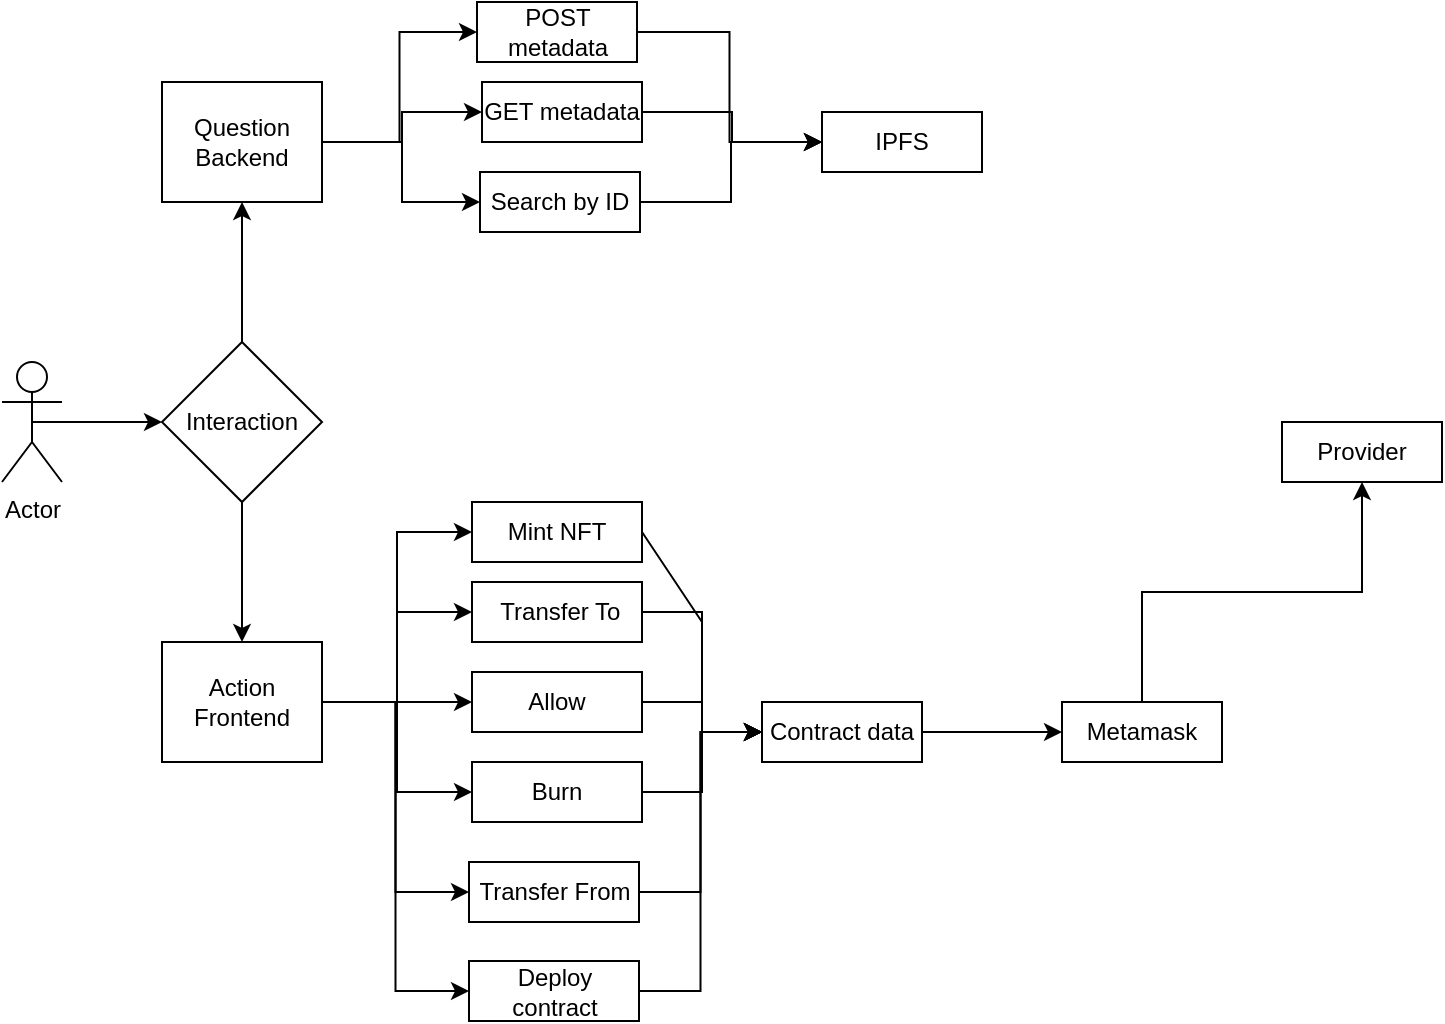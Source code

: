 <mxfile version="20.1.1" type="device"><diagram id="C5RBs43oDa-KdzZeNtuy" name="Page-1"><mxGraphModel dx="1035" dy="768" grid="1" gridSize="10" guides="1" tooltips="1" connect="1" arrows="1" fold="1" page="1" pageScale="1" pageWidth="827" pageHeight="1169" math="0" shadow="0"><root><mxCell id="WIyWlLk6GJQsqaUBKTNV-0"/><mxCell id="WIyWlLk6GJQsqaUBKTNV-1" parent="WIyWlLk6GJQsqaUBKTNV-0"/><mxCell id="dCN2O5XZOFiQcNn65Ni0-1" value="Actor" style="shape=umlActor;verticalLabelPosition=bottom;verticalAlign=top;html=1;outlineConnect=0;" parent="WIyWlLk6GJQsqaUBKTNV-1" vertex="1"><mxGeometry x="20" y="270" width="30" height="60" as="geometry"/></mxCell><mxCell id="dCN2O5XZOFiQcNn65Ni0-2" value="Interaction" style="rhombus;whiteSpace=wrap;html=1;" parent="WIyWlLk6GJQsqaUBKTNV-1" vertex="1"><mxGeometry x="100" y="260" width="80" height="80" as="geometry"/></mxCell><mxCell id="dCN2O5XZOFiQcNn65Ni0-3" value="" style="endArrow=classic;html=1;rounded=0;exitX=0.5;exitY=0.5;exitDx=0;exitDy=0;exitPerimeter=0;" parent="WIyWlLk6GJQsqaUBKTNV-1" source="dCN2O5XZOFiQcNn65Ni0-1" target="dCN2O5XZOFiQcNn65Ni0-2" edge="1"><mxGeometry width="50" height="50" relative="1" as="geometry"><mxPoint x="400" y="360" as="sourcePoint"/><mxPoint x="450" y="310" as="targetPoint"/></mxGeometry></mxCell><mxCell id="dCN2O5XZOFiQcNn65Ni0-9" value="" style="edgeStyle=orthogonalEdgeStyle;rounded=0;orthogonalLoop=1;jettySize=auto;html=1;entryX=0;entryY=0.5;entryDx=0;entryDy=0;" parent="WIyWlLk6GJQsqaUBKTNV-1" source="dCN2O5XZOFiQcNn65Ni0-4" target="dCN2O5XZOFiQcNn65Ni0-8" edge="1"><mxGeometry relative="1" as="geometry"/></mxCell><mxCell id="dCN2O5XZOFiQcNn65Ni0-13" style="edgeStyle=orthogonalEdgeStyle;rounded=0;orthogonalLoop=1;jettySize=auto;html=1;exitX=1;exitY=0.5;exitDx=0;exitDy=0;entryX=0;entryY=0.5;entryDx=0;entryDy=0;" parent="WIyWlLk6GJQsqaUBKTNV-1" source="dCN2O5XZOFiQcNn65Ni0-4" target="dCN2O5XZOFiQcNn65Ni0-12" edge="1"><mxGeometry relative="1" as="geometry"/></mxCell><mxCell id="dCN2O5XZOFiQcNn65Ni0-15" style="edgeStyle=orthogonalEdgeStyle;rounded=0;orthogonalLoop=1;jettySize=auto;html=1;exitX=1;exitY=0.5;exitDx=0;exitDy=0;entryX=0;entryY=0.5;entryDx=0;entryDy=0;" parent="WIyWlLk6GJQsqaUBKTNV-1" source="dCN2O5XZOFiQcNn65Ni0-4" target="dCN2O5XZOFiQcNn65Ni0-14" edge="1"><mxGeometry relative="1" as="geometry"/></mxCell><mxCell id="dCN2O5XZOFiQcNn65Ni0-17" style="edgeStyle=orthogonalEdgeStyle;rounded=0;orthogonalLoop=1;jettySize=auto;html=1;exitX=1;exitY=0.5;exitDx=0;exitDy=0;entryX=0;entryY=0.5;entryDx=0;entryDy=0;" parent="WIyWlLk6GJQsqaUBKTNV-1" source="dCN2O5XZOFiQcNn65Ni0-4" target="dCN2O5XZOFiQcNn65Ni0-16" edge="1"><mxGeometry relative="1" as="geometry"/></mxCell><mxCell id="dCN2O5XZOFiQcNn65Ni0-27" style="edgeStyle=orthogonalEdgeStyle;rounded=0;orthogonalLoop=1;jettySize=auto;html=1;exitX=1;exitY=0.5;exitDx=0;exitDy=0;entryX=0;entryY=0.5;entryDx=0;entryDy=0;" parent="WIyWlLk6GJQsqaUBKTNV-1" source="dCN2O5XZOFiQcNn65Ni0-4" target="dCN2O5XZOFiQcNn65Ni0-26" edge="1"><mxGeometry relative="1" as="geometry"/></mxCell><mxCell id="nLzRur7vBMSheoztbCv3-5" style="edgeStyle=orthogonalEdgeStyle;rounded=0;orthogonalLoop=1;jettySize=auto;html=1;exitX=1;exitY=0.5;exitDx=0;exitDy=0;entryX=0;entryY=0.5;entryDx=0;entryDy=0;" parent="WIyWlLk6GJQsqaUBKTNV-1" source="dCN2O5XZOFiQcNn65Ni0-4" target="nLzRur7vBMSheoztbCv3-4" edge="1"><mxGeometry relative="1" as="geometry"/></mxCell><mxCell id="dCN2O5XZOFiQcNn65Ni0-4" value="Action&lt;br&gt;Frontend" style="rounded=0;whiteSpace=wrap;html=1;" parent="WIyWlLk6GJQsqaUBKTNV-1" vertex="1"><mxGeometry x="100" y="410" width="80" height="60" as="geometry"/></mxCell><mxCell id="dCN2O5XZOFiQcNn65Ni0-11" value="" style="edgeStyle=orthogonalEdgeStyle;rounded=0;orthogonalLoop=1;jettySize=auto;html=1;entryX=0;entryY=0.5;entryDx=0;entryDy=0;" parent="WIyWlLk6GJQsqaUBKTNV-1" source="dCN2O5XZOFiQcNn65Ni0-5" target="dCN2O5XZOFiQcNn65Ni0-10" edge="1"><mxGeometry relative="1" as="geometry"/></mxCell><mxCell id="nLzRur7vBMSheoztbCv3-8" style="edgeStyle=orthogonalEdgeStyle;rounded=0;orthogonalLoop=1;jettySize=auto;html=1;exitX=1;exitY=0.5;exitDx=0;exitDy=0;entryX=0;entryY=0.5;entryDx=0;entryDy=0;" parent="WIyWlLk6GJQsqaUBKTNV-1" source="dCN2O5XZOFiQcNn65Ni0-5" target="nLzRur7vBMSheoztbCv3-7" edge="1"><mxGeometry relative="1" as="geometry"/></mxCell><mxCell id="dCN2O5XZOFiQcNn65Ni0-5" value="Question&lt;br&gt;Backend" style="rounded=0;whiteSpace=wrap;html=1;" parent="WIyWlLk6GJQsqaUBKTNV-1" vertex="1"><mxGeometry x="100" y="130" width="80" height="60" as="geometry"/></mxCell><mxCell id="dCN2O5XZOFiQcNn65Ni0-6" value="" style="endArrow=classic;html=1;rounded=0;exitX=0.5;exitY=0;exitDx=0;exitDy=0;entryX=0.5;entryY=1;entryDx=0;entryDy=0;" parent="WIyWlLk6GJQsqaUBKTNV-1" source="dCN2O5XZOFiQcNn65Ni0-2" target="dCN2O5XZOFiQcNn65Ni0-5" edge="1"><mxGeometry width="50" height="50" relative="1" as="geometry"><mxPoint x="400" y="360" as="sourcePoint"/><mxPoint x="450" y="310" as="targetPoint"/></mxGeometry></mxCell><mxCell id="dCN2O5XZOFiQcNn65Ni0-7" value="" style="endArrow=classic;html=1;rounded=0;exitX=0.5;exitY=1;exitDx=0;exitDy=0;entryX=0.5;entryY=0;entryDx=0;entryDy=0;" parent="WIyWlLk6GJQsqaUBKTNV-1" source="dCN2O5XZOFiQcNn65Ni0-2" target="dCN2O5XZOFiQcNn65Ni0-4" edge="1"><mxGeometry width="50" height="50" relative="1" as="geometry"><mxPoint x="400" y="360" as="sourcePoint"/><mxPoint x="450" y="310" as="targetPoint"/></mxGeometry></mxCell><mxCell id="dCN2O5XZOFiQcNn65Ni0-8" value="Mint NFT" style="rounded=0;whiteSpace=wrap;html=1;" parent="WIyWlLk6GJQsqaUBKTNV-1" vertex="1"><mxGeometry x="255" y="340" width="85" height="30" as="geometry"/></mxCell><mxCell id="dCN2O5XZOFiQcNn65Ni0-32" style="edgeStyle=orthogonalEdgeStyle;rounded=0;orthogonalLoop=1;jettySize=auto;html=1;exitX=1;exitY=0.5;exitDx=0;exitDy=0;entryX=0;entryY=0.5;entryDx=0;entryDy=0;" parent="WIyWlLk6GJQsqaUBKTNV-1" source="dCN2O5XZOFiQcNn65Ni0-10" target="dCN2O5XZOFiQcNn65Ni0-31" edge="1"><mxGeometry relative="1" as="geometry"/></mxCell><mxCell id="dCN2O5XZOFiQcNn65Ni0-10" value="GET metadata" style="rounded=0;whiteSpace=wrap;html=1;" parent="WIyWlLk6GJQsqaUBKTNV-1" vertex="1"><mxGeometry x="260" y="130" width="80" height="30" as="geometry"/></mxCell><mxCell id="dCN2O5XZOFiQcNn65Ni0-37" style="edgeStyle=orthogonalEdgeStyle;rounded=0;orthogonalLoop=1;jettySize=auto;html=1;exitX=1;exitY=0.5;exitDx=0;exitDy=0;entryX=0;entryY=0.5;entryDx=0;entryDy=0;" parent="WIyWlLk6GJQsqaUBKTNV-1" source="dCN2O5XZOFiQcNn65Ni0-12" target="dCN2O5XZOFiQcNn65Ni0-35" edge="1"><mxGeometry relative="1" as="geometry"><mxPoint x="390" y="350" as="targetPoint"/></mxGeometry></mxCell><mxCell id="dCN2O5XZOFiQcNn65Ni0-12" value="&amp;nbsp;Transfer To" style="rounded=0;whiteSpace=wrap;html=1;" parent="WIyWlLk6GJQsqaUBKTNV-1" vertex="1"><mxGeometry x="255" y="380" width="85" height="30" as="geometry"/></mxCell><mxCell id="dCN2O5XZOFiQcNn65Ni0-38" style="edgeStyle=orthogonalEdgeStyle;rounded=0;orthogonalLoop=1;jettySize=auto;html=1;exitX=1;exitY=0.5;exitDx=0;exitDy=0;entryX=0;entryY=0.5;entryDx=0;entryDy=0;" parent="WIyWlLk6GJQsqaUBKTNV-1" source="dCN2O5XZOFiQcNn65Ni0-14" target="dCN2O5XZOFiQcNn65Ni0-35" edge="1"><mxGeometry relative="1" as="geometry"/></mxCell><mxCell id="dCN2O5XZOFiQcNn65Ni0-14" value="Allow" style="rounded=0;whiteSpace=wrap;html=1;" parent="WIyWlLk6GJQsqaUBKTNV-1" vertex="1"><mxGeometry x="255" y="425" width="85" height="30" as="geometry"/></mxCell><mxCell id="dCN2O5XZOFiQcNn65Ni0-39" style="edgeStyle=orthogonalEdgeStyle;rounded=0;orthogonalLoop=1;jettySize=auto;html=1;exitX=1;exitY=0.5;exitDx=0;exitDy=0;" parent="WIyWlLk6GJQsqaUBKTNV-1" source="dCN2O5XZOFiQcNn65Ni0-16" target="dCN2O5XZOFiQcNn65Ni0-35" edge="1"><mxGeometry relative="1" as="geometry"/></mxCell><mxCell id="dCN2O5XZOFiQcNn65Ni0-16" value="Burn" style="rounded=0;whiteSpace=wrap;html=1;" parent="WIyWlLk6GJQsqaUBKTNV-1" vertex="1"><mxGeometry x="255" y="470" width="85" height="30" as="geometry"/></mxCell><mxCell id="dCN2O5XZOFiQcNn65Ni0-33" style="edgeStyle=orthogonalEdgeStyle;rounded=0;orthogonalLoop=1;jettySize=auto;html=1;exitX=1;exitY=0.5;exitDx=0;exitDy=0;entryX=0;entryY=0.5;entryDx=0;entryDy=0;" parent="WIyWlLk6GJQsqaUBKTNV-1" source="dCN2O5XZOFiQcNn65Ni0-18" target="dCN2O5XZOFiQcNn65Ni0-31" edge="1"><mxGeometry relative="1" as="geometry"><mxPoint x="390" y="160" as="targetPoint"/></mxGeometry></mxCell><mxCell id="dCN2O5XZOFiQcNn65Ni0-18" value="Search by ID" style="rounded=0;whiteSpace=wrap;html=1;" parent="WIyWlLk6GJQsqaUBKTNV-1" vertex="1"><mxGeometry x="259" y="175" width="80" height="30" as="geometry"/></mxCell><mxCell id="dCN2O5XZOFiQcNn65Ni0-22" value="" style="endArrow=classic;html=1;rounded=0;entryX=0;entryY=0.5;entryDx=0;entryDy=0;" parent="WIyWlLk6GJQsqaUBKTNV-1" target="dCN2O5XZOFiQcNn65Ni0-18" edge="1"><mxGeometry width="50" height="50" relative="1" as="geometry"><mxPoint x="220" y="160" as="sourcePoint"/><mxPoint x="450" y="290" as="targetPoint"/><Array as="points"><mxPoint x="220" y="190"/></Array></mxGeometry></mxCell><mxCell id="dCN2O5XZOFiQcNn65Ni0-43" style="edgeStyle=orthogonalEdgeStyle;rounded=0;orthogonalLoop=1;jettySize=auto;html=1;exitX=1;exitY=0.5;exitDx=0;exitDy=0;entryX=0;entryY=0.5;entryDx=0;entryDy=0;" parent="WIyWlLk6GJQsqaUBKTNV-1" source="dCN2O5XZOFiQcNn65Ni0-26" target="dCN2O5XZOFiQcNn65Ni0-35" edge="1"><mxGeometry relative="1" as="geometry"/></mxCell><mxCell id="dCN2O5XZOFiQcNn65Ni0-26" value="Transfer From" style="rounded=0;whiteSpace=wrap;html=1;" parent="WIyWlLk6GJQsqaUBKTNV-1" vertex="1"><mxGeometry x="253.5" y="520" width="85" height="30" as="geometry"/></mxCell><mxCell id="dCN2O5XZOFiQcNn65Ni0-31" value="IPFS" style="rounded=0;whiteSpace=wrap;html=1;" parent="WIyWlLk6GJQsqaUBKTNV-1" vertex="1"><mxGeometry x="430" y="145" width="80" height="30" as="geometry"/></mxCell><mxCell id="dCN2O5XZOFiQcNn65Ni0-47" style="edgeStyle=orthogonalEdgeStyle;rounded=0;orthogonalLoop=1;jettySize=auto;html=1;entryX=0;entryY=0.5;entryDx=0;entryDy=0;" parent="WIyWlLk6GJQsqaUBKTNV-1" source="dCN2O5XZOFiQcNn65Ni0-35" target="dCN2O5XZOFiQcNn65Ni0-46" edge="1"><mxGeometry relative="1" as="geometry"><mxPoint x="510" y="427.5" as="sourcePoint"/></mxGeometry></mxCell><mxCell id="dCN2O5XZOFiQcNn65Ni0-35" value="Contract data" style="rounded=0;whiteSpace=wrap;html=1;" parent="WIyWlLk6GJQsqaUBKTNV-1" vertex="1"><mxGeometry x="400" y="440" width="80" height="30" as="geometry"/></mxCell><mxCell id="nLzRur7vBMSheoztbCv3-3" style="edgeStyle=orthogonalEdgeStyle;rounded=0;orthogonalLoop=1;jettySize=auto;html=1;exitX=0.5;exitY=0;exitDx=0;exitDy=0;entryX=0.5;entryY=1;entryDx=0;entryDy=0;" parent="WIyWlLk6GJQsqaUBKTNV-1" source="dCN2O5XZOFiQcNn65Ni0-46" target="nLzRur7vBMSheoztbCv3-0" edge="1"><mxGeometry relative="1" as="geometry"/></mxCell><mxCell id="dCN2O5XZOFiQcNn65Ni0-46" value="Metamask" style="rounded=0;whiteSpace=wrap;html=1;" parent="WIyWlLk6GJQsqaUBKTNV-1" vertex="1"><mxGeometry x="550" y="440" width="80" height="30" as="geometry"/></mxCell><mxCell id="nLzRur7vBMSheoztbCv3-0" value="Provider" style="rounded=0;whiteSpace=wrap;html=1;" parent="WIyWlLk6GJQsqaUBKTNV-1" vertex="1"><mxGeometry x="660" y="300" width="80" height="30" as="geometry"/></mxCell><mxCell id="nLzRur7vBMSheoztbCv3-2" value="" style="endArrow=classic;html=1;rounded=0;exitX=1;exitY=0.5;exitDx=0;exitDy=0;entryX=0;entryY=0.5;entryDx=0;entryDy=0;" parent="WIyWlLk6GJQsqaUBKTNV-1" source="dCN2O5XZOFiQcNn65Ni0-8" target="dCN2O5XZOFiQcNn65Ni0-35" edge="1"><mxGeometry width="50" height="50" relative="1" as="geometry"><mxPoint x="390" y="420" as="sourcePoint"/><mxPoint x="440" y="370" as="targetPoint"/><Array as="points"><mxPoint x="370" y="400"/><mxPoint x="370" y="455"/></Array></mxGeometry></mxCell><mxCell id="nLzRur7vBMSheoztbCv3-6" style="edgeStyle=orthogonalEdgeStyle;rounded=0;orthogonalLoop=1;jettySize=auto;html=1;exitX=1;exitY=0.5;exitDx=0;exitDy=0;entryX=0;entryY=0.5;entryDx=0;entryDy=0;" parent="WIyWlLk6GJQsqaUBKTNV-1" source="nLzRur7vBMSheoztbCv3-4" target="dCN2O5XZOFiQcNn65Ni0-35" edge="1"><mxGeometry relative="1" as="geometry"/></mxCell><mxCell id="nLzRur7vBMSheoztbCv3-4" value="Deploy contract" style="rounded=0;whiteSpace=wrap;html=1;" parent="WIyWlLk6GJQsqaUBKTNV-1" vertex="1"><mxGeometry x="253.5" y="569.5" width="85" height="30" as="geometry"/></mxCell><mxCell id="nLzRur7vBMSheoztbCv3-9" style="edgeStyle=orthogonalEdgeStyle;rounded=0;orthogonalLoop=1;jettySize=auto;html=1;exitX=1;exitY=0.5;exitDx=0;exitDy=0;entryX=0;entryY=0.5;entryDx=0;entryDy=0;" parent="WIyWlLk6GJQsqaUBKTNV-1" source="nLzRur7vBMSheoztbCv3-7" target="dCN2O5XZOFiQcNn65Ni0-31" edge="1"><mxGeometry relative="1" as="geometry"/></mxCell><mxCell id="nLzRur7vBMSheoztbCv3-7" value="POST metadata" style="rounded=0;whiteSpace=wrap;html=1;" parent="WIyWlLk6GJQsqaUBKTNV-1" vertex="1"><mxGeometry x="257.5" y="90" width="80" height="30" as="geometry"/></mxCell></root></mxGraphModel></diagram></mxfile>